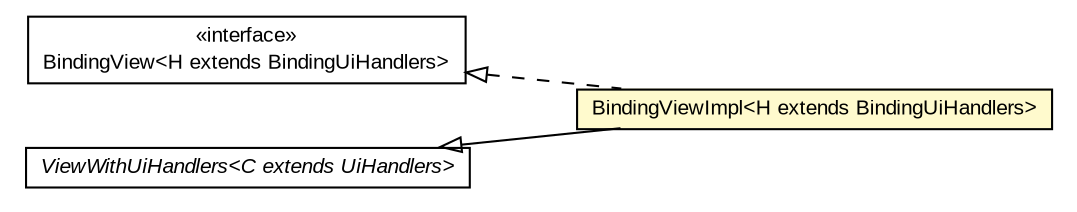 #!/usr/local/bin/dot
#
# Class diagram 
# Generated by UMLGraph version R5_6-24-gf6e263 (http://www.umlgraph.org/)
#

digraph G {
	edge [fontname="arial",fontsize=10,labelfontname="arial",labelfontsize=10];
	node [fontname="arial",fontsize=10,shape=plaintext];
	nodesep=0.25;
	ranksep=0.5;
	rankdir=LR;
	// org.turbogwt.ext.gwtp.databind.client.BindingViewImpl<H extends org.turbogwt.ext.gwtp.databind.client.BindingUiHandlers>
	c41 [label=<<table title="org.turbogwt.ext.gwtp.databind.client.BindingViewImpl" border="0" cellborder="1" cellspacing="0" cellpadding="2" port="p" bgcolor="lemonChiffon" href="./BindingViewImpl.html">
		<tr><td><table border="0" cellspacing="0" cellpadding="1">
<tr><td align="center" balign="center"> BindingViewImpl&lt;H extends BindingUiHandlers&gt; </td></tr>
		</table></td></tr>
		</table>>, URL="./BindingViewImpl.html", fontname="arial", fontcolor="black", fontsize=10.0];
	// org.turbogwt.ext.gwtp.databind.client.BindingView<H extends org.turbogwt.ext.gwtp.databind.client.BindingUiHandlers>
	c42 [label=<<table title="org.turbogwt.ext.gwtp.databind.client.BindingView" border="0" cellborder="1" cellspacing="0" cellpadding="2" port="p" href="./BindingView.html">
		<tr><td><table border="0" cellspacing="0" cellpadding="1">
<tr><td align="center" balign="center"> &#171;interface&#187; </td></tr>
<tr><td align="center" balign="center"> BindingView&lt;H extends BindingUiHandlers&gt; </td></tr>
		</table></td></tr>
		</table>>, URL="./BindingView.html", fontname="arial", fontcolor="black", fontsize=10.0];
	//org.turbogwt.ext.gwtp.databind.client.BindingViewImpl<H extends org.turbogwt.ext.gwtp.databind.client.BindingUiHandlers> extends com.gwtplatform.mvp.client.ViewWithUiHandlers<H>
	c44:p -> c41:p [dir=back,arrowtail=empty];
	//org.turbogwt.ext.gwtp.databind.client.BindingViewImpl<H extends org.turbogwt.ext.gwtp.databind.client.BindingUiHandlers> implements org.turbogwt.ext.gwtp.databind.client.BindingView<H extends org.turbogwt.ext.gwtp.databind.client.BindingUiHandlers>
	c42:p -> c41:p [dir=back,arrowtail=empty,style=dashed];
	// com.gwtplatform.mvp.client.ViewWithUiHandlers<C extends com.gwtplatform.mvp.client.UiHandlers>
	c44 [label=<<table title="com.gwtplatform.mvp.client.ViewWithUiHandlers" border="0" cellborder="1" cellspacing="0" cellpadding="2" port="p">
		<tr><td><table border="0" cellspacing="0" cellpadding="1">
<tr><td align="center" balign="center"><font face="arial italic"> ViewWithUiHandlers&lt;C extends UiHandlers&gt; </font></td></tr>
		</table></td></tr>
		</table>>, URL="null", fontname="arial", fontcolor="black", fontsize=10.0];
}

